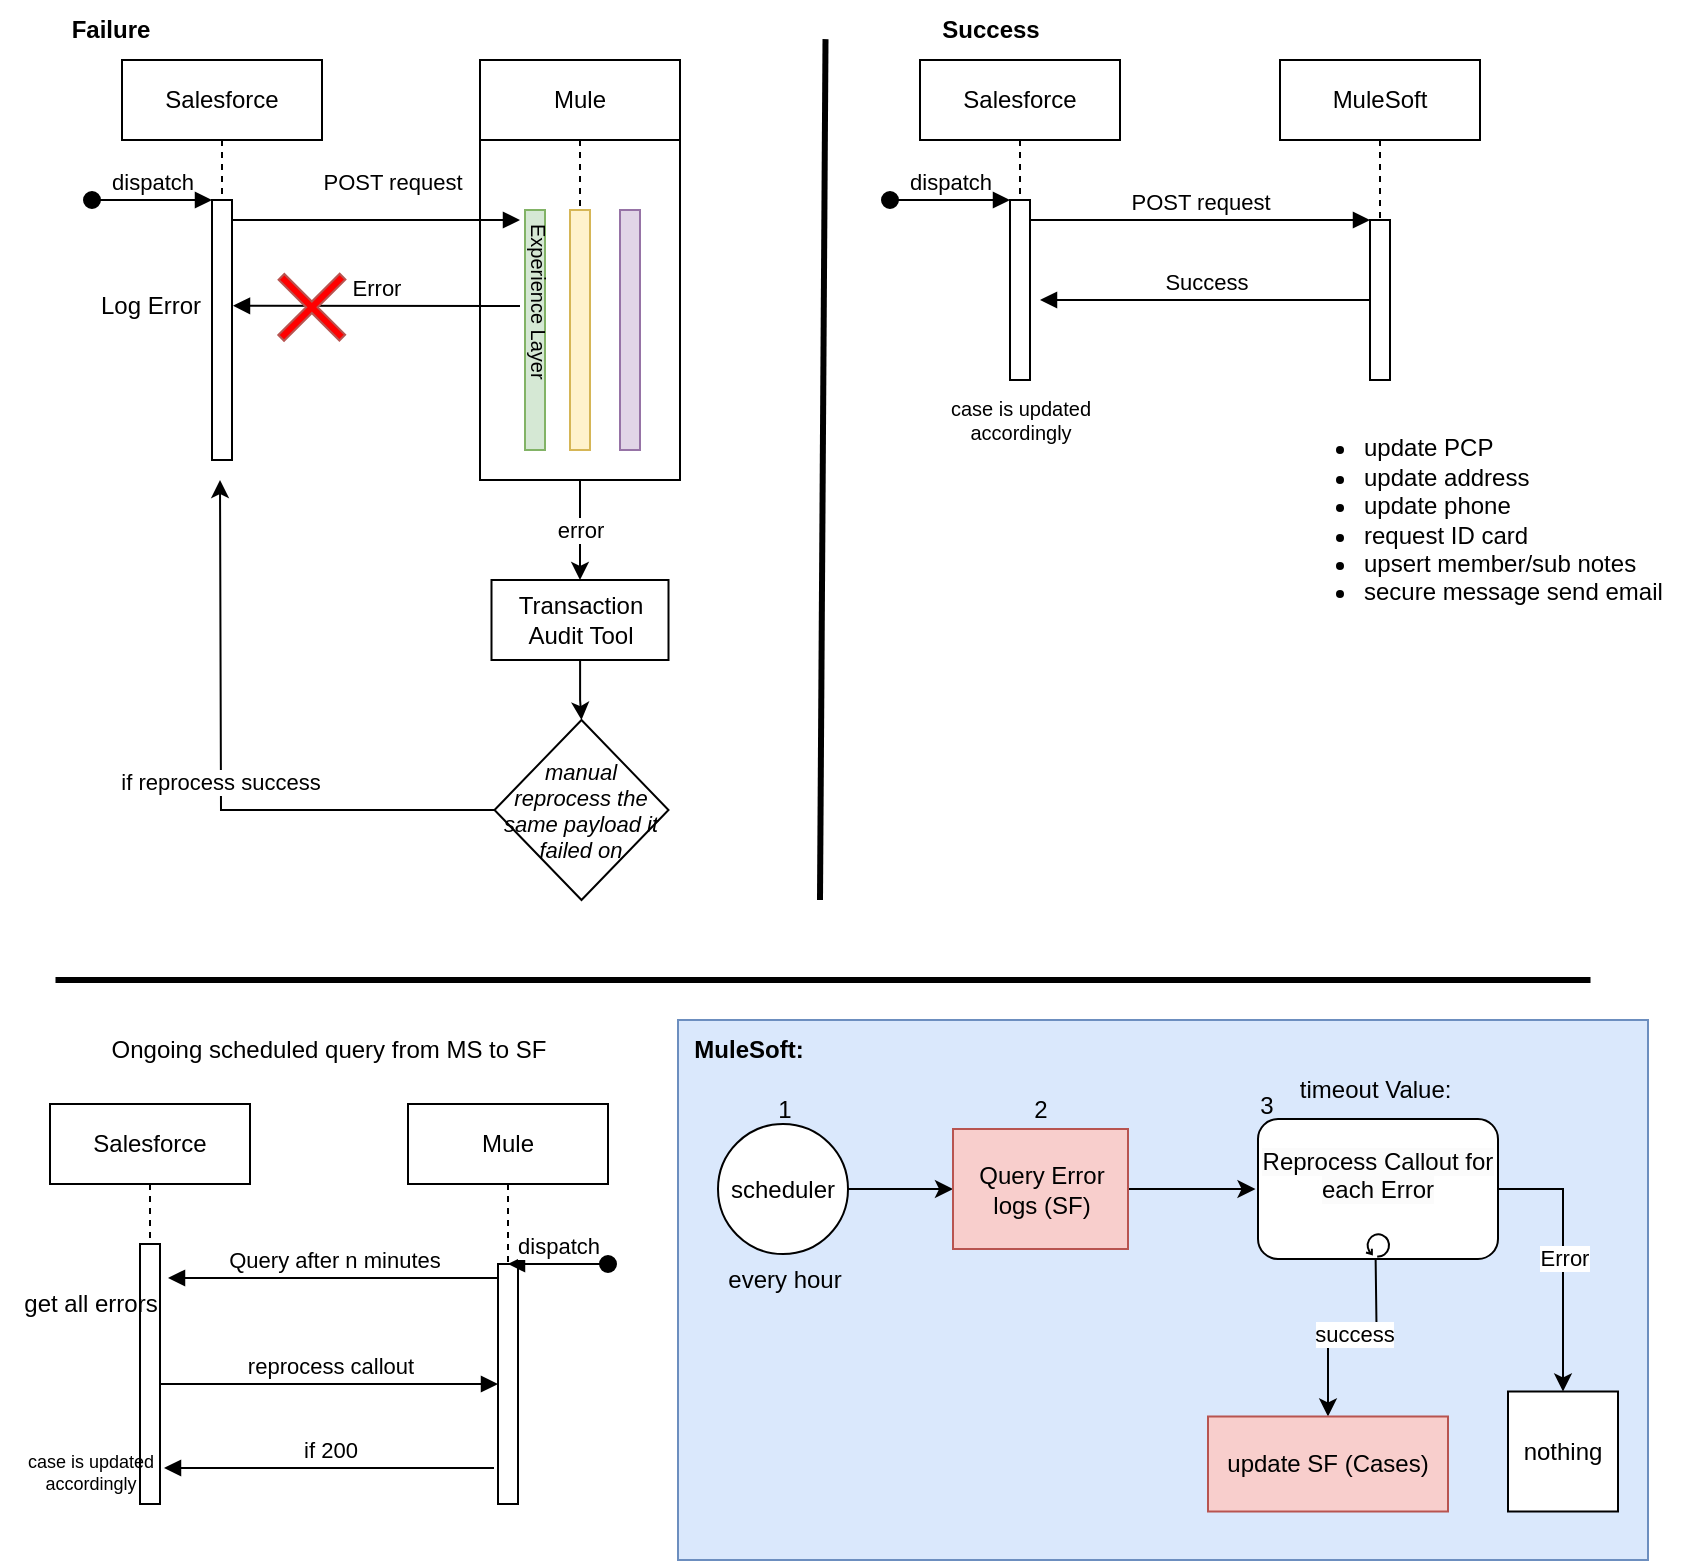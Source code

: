 <mxfile version="24.8.8">
  <diagram name="Page-1" id="2YBvvXClWsGukQMizWep">
    <mxGraphModel dx="1434" dy="866" grid="1" gridSize="10" guides="1" tooltips="1" connect="1" arrows="1" fold="1" page="1" pageScale="1" pageWidth="850" pageHeight="1100" math="0" shadow="0">
      <root>
        <mxCell id="0" />
        <mxCell id="1" parent="0" />
        <mxCell id="eO6LwxHsAXZTuJflmftO-9" value="error" style="edgeStyle=orthogonalEdgeStyle;rounded=0;orthogonalLoop=1;jettySize=auto;html=1;entryX=0.5;entryY=0;entryDx=0;entryDy=0;" parent="1" source="eO6LwxHsAXZTuJflmftO-7" target="eO6LwxHsAXZTuJflmftO-3" edge="1">
          <mxGeometry relative="1" as="geometry" />
        </mxCell>
        <mxCell id="eO6LwxHsAXZTuJflmftO-7" value="" style="rounded=0;whiteSpace=wrap;html=1;" parent="1" vertex="1">
          <mxGeometry x="240" y="80" width="100" height="170" as="geometry" />
        </mxCell>
        <mxCell id="xEmHOwXSVzhgVvcO0kzN-15" value="" style="rounded=0;whiteSpace=wrap;html=1;fillColor=#dae8fc;strokeColor=#6c8ebf;" parent="1" vertex="1">
          <mxGeometry x="339" y="520" width="485" height="270" as="geometry" />
        </mxCell>
        <mxCell id="aM9ryv3xv72pqoxQDRHE-1" value="Salesforce" style="shape=umlLifeline;perimeter=lifelinePerimeter;whiteSpace=wrap;html=1;container=0;dropTarget=0;collapsible=0;recursiveResize=0;outlineConnect=0;portConstraint=eastwest;newEdgeStyle={&quot;edgeStyle&quot;:&quot;elbowEdgeStyle&quot;,&quot;elbow&quot;:&quot;vertical&quot;,&quot;curved&quot;:0,&quot;rounded&quot;:0};" parent="1" vertex="1">
          <mxGeometry x="61" y="40" width="100" height="200" as="geometry" />
        </mxCell>
        <mxCell id="aM9ryv3xv72pqoxQDRHE-2" value="" style="html=1;points=[];perimeter=orthogonalPerimeter;outlineConnect=0;targetShapes=umlLifeline;portConstraint=eastwest;newEdgeStyle={&quot;edgeStyle&quot;:&quot;elbowEdgeStyle&quot;,&quot;elbow&quot;:&quot;vertical&quot;,&quot;curved&quot;:0,&quot;rounded&quot;:0};" parent="aM9ryv3xv72pqoxQDRHE-1" vertex="1">
          <mxGeometry x="45" y="70" width="10" height="130" as="geometry" />
        </mxCell>
        <mxCell id="aM9ryv3xv72pqoxQDRHE-3" value="dispatch" style="html=1;verticalAlign=bottom;startArrow=oval;endArrow=block;startSize=8;edgeStyle=elbowEdgeStyle;elbow=vertical;curved=0;rounded=0;" parent="aM9ryv3xv72pqoxQDRHE-1" target="aM9ryv3xv72pqoxQDRHE-2" edge="1">
          <mxGeometry relative="1" as="geometry">
            <mxPoint x="-15" y="70" as="sourcePoint" />
          </mxGeometry>
        </mxCell>
        <mxCell id="aM9ryv3xv72pqoxQDRHE-5" value="Mule" style="shape=umlLifeline;perimeter=lifelinePerimeter;whiteSpace=wrap;html=1;container=0;dropTarget=0;collapsible=0;recursiveResize=0;outlineConnect=0;portConstraint=eastwest;newEdgeStyle={&quot;edgeStyle&quot;:&quot;elbowEdgeStyle&quot;,&quot;elbow&quot;:&quot;vertical&quot;,&quot;curved&quot;:0,&quot;rounded&quot;:0};" parent="1" vertex="1">
          <mxGeometry x="240" y="40" width="100" height="190" as="geometry" />
        </mxCell>
        <mxCell id="aM9ryv3xv72pqoxQDRHE-6" value="Experience Layer" style="html=1;points=[];perimeter=orthogonalPerimeter;outlineConnect=0;targetShapes=umlLifeline;portConstraint=eastwest;newEdgeStyle={&quot;edgeStyle&quot;:&quot;elbowEdgeStyle&quot;,&quot;elbow&quot;:&quot;vertical&quot;,&quot;curved&quot;:0,&quot;rounded&quot;:0};fillColor=#d5e8d4;strokeColor=#82b366;flipH=1;flipV=1;textDirection=vertical-lr;verticalAlign=top;fontSize=10;align=center;" parent="aM9ryv3xv72pqoxQDRHE-5" vertex="1">
          <mxGeometry x="22.5" y="75" width="10" height="120" as="geometry" />
        </mxCell>
        <mxCell id="eO6LwxHsAXZTuJflmftO-1" value="" style="html=1;points=[];perimeter=orthogonalPerimeter;outlineConnect=0;targetShapes=umlLifeline;portConstraint=eastwest;newEdgeStyle={&quot;edgeStyle&quot;:&quot;elbowEdgeStyle&quot;,&quot;elbow&quot;:&quot;vertical&quot;,&quot;curved&quot;:0,&quot;rounded&quot;:0};fillColor=#fff2cc;strokeColor=#d6b656;" parent="aM9ryv3xv72pqoxQDRHE-5" vertex="1">
          <mxGeometry x="45" y="75" width="10" height="120" as="geometry" />
        </mxCell>
        <mxCell id="eO6LwxHsAXZTuJflmftO-2" value="" style="html=1;points=[];perimeter=orthogonalPerimeter;outlineConnect=0;targetShapes=umlLifeline;portConstraint=eastwest;newEdgeStyle={&quot;edgeStyle&quot;:&quot;elbowEdgeStyle&quot;,&quot;elbow&quot;:&quot;vertical&quot;,&quot;curved&quot;:0,&quot;rounded&quot;:0};fillColor=#e1d5e7;strokeColor=#9673a6;" parent="aM9ryv3xv72pqoxQDRHE-5" vertex="1">
          <mxGeometry x="70" y="75" width="10" height="120" as="geometry" />
        </mxCell>
        <mxCell id="aM9ryv3xv72pqoxQDRHE-7" value="POST request" style="html=1;verticalAlign=bottom;endArrow=block;edgeStyle=elbowEdgeStyle;elbow=vertical;curved=0;rounded=0;" parent="1" source="aM9ryv3xv72pqoxQDRHE-2" edge="1">
          <mxGeometry x="0.112" y="10" relative="1" as="geometry">
            <mxPoint x="215" y="130" as="sourcePoint" />
            <Array as="points">
              <mxPoint x="200" y="120" />
            </Array>
            <mxPoint x="260" y="120" as="targetPoint" />
            <mxPoint as="offset" />
          </mxGeometry>
        </mxCell>
        <mxCell id="aM9ryv3xv72pqoxQDRHE-9" value="Error" style="html=1;verticalAlign=bottom;endArrow=block;edgeStyle=elbowEdgeStyle;elbow=vertical;curved=0;rounded=0;" parent="1" edge="1">
          <mxGeometry relative="1" as="geometry">
            <mxPoint x="260" y="163" as="sourcePoint" />
            <Array as="points">
              <mxPoint x="206.5" y="162.88" />
            </Array>
            <mxPoint x="116.5" y="162.88" as="targetPoint" />
          </mxGeometry>
        </mxCell>
        <mxCell id="5-LlZd3Is8r0wKju0mss-1" value="&lt;ul&gt;&lt;li&gt;update PCP&lt;/li&gt;&lt;li&gt;update address&lt;/li&gt;&lt;li&gt;update phone&lt;/li&gt;&lt;li&gt;request ID card&lt;/li&gt;&lt;li&gt;upsert member/sub notes&lt;/li&gt;&lt;li&gt;secure message send email&lt;/li&gt;&lt;/ul&gt;" style="text;html=1;align=left;verticalAlign=middle;resizable=0;points=[];autosize=1;strokeColor=none;fillColor=none;" parent="1" vertex="1">
          <mxGeometry x="640" y="210" width="210" height="120" as="geometry" />
        </mxCell>
        <mxCell id="YPPJ2A2amINfqLARDPHf-1" value="Log Error" style="text;html=1;align=center;verticalAlign=middle;resizable=0;points=[];autosize=1;strokeColor=none;fillColor=none;" parent="1" vertex="1">
          <mxGeometry x="40" y="148" width="70" height="30" as="geometry" />
        </mxCell>
        <mxCell id="YPPJ2A2amINfqLARDPHf-3" value="Salesforce" style="shape=umlLifeline;perimeter=lifelinePerimeter;whiteSpace=wrap;html=1;container=0;dropTarget=0;collapsible=0;recursiveResize=0;outlineConnect=0;portConstraint=eastwest;newEdgeStyle={&quot;edgeStyle&quot;:&quot;elbowEdgeStyle&quot;,&quot;elbow&quot;:&quot;vertical&quot;,&quot;curved&quot;:0,&quot;rounded&quot;:0};" parent="1" vertex="1">
          <mxGeometry x="25" y="562" width="100" height="200" as="geometry" />
        </mxCell>
        <mxCell id="YPPJ2A2amINfqLARDPHf-4" value="" style="html=1;points=[];perimeter=orthogonalPerimeter;outlineConnect=0;targetShapes=umlLifeline;portConstraint=eastwest;newEdgeStyle={&quot;edgeStyle&quot;:&quot;elbowEdgeStyle&quot;,&quot;elbow&quot;:&quot;vertical&quot;,&quot;curved&quot;:0,&quot;rounded&quot;:0};" parent="YPPJ2A2amINfqLARDPHf-3" vertex="1">
          <mxGeometry x="45" y="70" width="10" height="130" as="geometry" />
        </mxCell>
        <mxCell id="YPPJ2A2amINfqLARDPHf-6" value="Mule" style="shape=umlLifeline;perimeter=lifelinePerimeter;whiteSpace=wrap;html=1;container=0;dropTarget=0;collapsible=0;recursiveResize=0;outlineConnect=0;portConstraint=eastwest;newEdgeStyle={&quot;edgeStyle&quot;:&quot;elbowEdgeStyle&quot;,&quot;elbow&quot;:&quot;vertical&quot;,&quot;curved&quot;:0,&quot;rounded&quot;:0};" parent="1" vertex="1">
          <mxGeometry x="204" y="562" width="100" height="200" as="geometry" />
        </mxCell>
        <mxCell id="YPPJ2A2amINfqLARDPHf-7" value="" style="html=1;points=[];perimeter=orthogonalPerimeter;outlineConnect=0;targetShapes=umlLifeline;portConstraint=eastwest;newEdgeStyle={&quot;edgeStyle&quot;:&quot;elbowEdgeStyle&quot;,&quot;elbow&quot;:&quot;vertical&quot;,&quot;curved&quot;:0,&quot;rounded&quot;:0};" parent="YPPJ2A2amINfqLARDPHf-6" vertex="1">
          <mxGeometry x="45" y="80" width="10" height="120" as="geometry" />
        </mxCell>
        <mxCell id="YPPJ2A2amINfqLARDPHf-8" value="reprocess callout" style="html=1;verticalAlign=bottom;endArrow=block;edgeStyle=elbowEdgeStyle;elbow=vertical;curved=0;rounded=0;" parent="1" edge="1">
          <mxGeometry relative="1" as="geometry">
            <mxPoint x="80" y="702" as="sourcePoint" />
            <Array as="points">
              <mxPoint x="164" y="702" />
            </Array>
            <mxPoint x="249" y="702" as="targetPoint" />
          </mxGeometry>
        </mxCell>
        <mxCell id="YPPJ2A2amINfqLARDPHf-9" value="Query after n minutes" style="html=1;verticalAlign=bottom;endArrow=block;edgeStyle=elbowEdgeStyle;elbow=vertical;curved=0;rounded=0;" parent="1" edge="1">
          <mxGeometry relative="1" as="geometry">
            <mxPoint x="249" y="649" as="sourcePoint" />
            <Array as="points">
              <mxPoint x="174" y="649" />
            </Array>
            <mxPoint x="84" y="649.0" as="targetPoint" />
          </mxGeometry>
        </mxCell>
        <mxCell id="YPPJ2A2amINfqLARDPHf-10" value="get all errors" style="text;html=1;align=center;verticalAlign=middle;resizable=0;points=[];autosize=1;strokeColor=none;fillColor=none;" parent="1" vertex="1">
          <mxGeometry y="647" width="90" height="30" as="geometry" />
        </mxCell>
        <mxCell id="YPPJ2A2amINfqLARDPHf-11" value="dispatch" style="html=1;verticalAlign=bottom;startArrow=oval;endArrow=block;startSize=8;edgeStyle=elbowEdgeStyle;elbow=vertical;curved=0;rounded=0;" parent="1" target="YPPJ2A2amINfqLARDPHf-6" edge="1">
          <mxGeometry relative="1" as="geometry">
            <mxPoint x="304" y="642" as="sourcePoint" />
            <mxPoint x="364" y="642" as="targetPoint" />
          </mxGeometry>
        </mxCell>
        <mxCell id="YPPJ2A2amINfqLARDPHf-12" value="if 200" style="html=1;verticalAlign=bottom;endArrow=block;edgeStyle=elbowEdgeStyle;elbow=vertical;curved=0;rounded=0;" parent="1" edge="1">
          <mxGeometry relative="1" as="geometry">
            <mxPoint x="247" y="744" as="sourcePoint" />
            <Array as="points">
              <mxPoint x="172" y="744" />
            </Array>
            <mxPoint x="82" y="744.0" as="targetPoint" />
          </mxGeometry>
        </mxCell>
        <mxCell id="xEmHOwXSVzhgVvcO0kzN-1" value="case is updated&lt;div style=&quot;font-size: 9px;&quot;&gt;accordingly&lt;/div&gt;" style="text;html=1;align=center;verticalAlign=middle;resizable=0;points=[];autosize=1;strokeColor=none;fillColor=none;fontSize=9;" parent="1" vertex="1">
          <mxGeometry y="725.75" width="90" height="40" as="geometry" />
        </mxCell>
        <mxCell id="xEmHOwXSVzhgVvcO0kzN-2" value="Ongoing scheduled query from MS to SF" style="text;html=1;align=center;verticalAlign=middle;resizable=0;points=[];autosize=1;strokeColor=none;fillColor=none;" parent="1" vertex="1">
          <mxGeometry x="44" y="520" width="240" height="30" as="geometry" />
        </mxCell>
        <mxCell id="xEmHOwXSVzhgVvcO0kzN-6" value="" style="edgeStyle=orthogonalEdgeStyle;rounded=0;orthogonalLoop=1;jettySize=auto;html=1;" parent="1" source="xEmHOwXSVzhgVvcO0kzN-3" target="xEmHOwXSVzhgVvcO0kzN-5" edge="1">
          <mxGeometry relative="1" as="geometry" />
        </mxCell>
        <mxCell id="xEmHOwXSVzhgVvcO0kzN-3" value="scheduler" style="ellipse;whiteSpace=wrap;html=1;aspect=fixed;" parent="1" vertex="1">
          <mxGeometry x="359" y="572" width="65" height="65" as="geometry" />
        </mxCell>
        <mxCell id="xEmHOwXSVzhgVvcO0kzN-8" value="" style="edgeStyle=orthogonalEdgeStyle;rounded=0;orthogonalLoop=1;jettySize=auto;html=1;" parent="1" source="xEmHOwXSVzhgVvcO0kzN-5" edge="1">
          <mxGeometry relative="1" as="geometry">
            <mxPoint x="627.75" y="604.5" as="targetPoint" />
          </mxGeometry>
        </mxCell>
        <mxCell id="xEmHOwXSVzhgVvcO0kzN-5" value="Query Error logs (SF)" style="whiteSpace=wrap;html=1;fillColor=#f8cecc;strokeColor=#b85450;" parent="1" vertex="1">
          <mxGeometry x="476.5" y="574.5" width="87.5" height="60" as="geometry" />
        </mxCell>
        <mxCell id="xEmHOwXSVzhgVvcO0kzN-11" value="success" style="edgeStyle=orthogonalEdgeStyle;rounded=0;orthogonalLoop=1;jettySize=auto;html=1;" parent="1" target="xEmHOwXSVzhgVvcO0kzN-10" edge="1">
          <mxGeometry relative="1" as="geometry">
            <mxPoint x="687.75" y="634.5" as="sourcePoint" />
          </mxGeometry>
        </mxCell>
        <mxCell id="xEmHOwXSVzhgVvcO0kzN-9" value="MuleSoft:" style="text;html=1;align=center;verticalAlign=middle;resizable=0;points=[];autosize=1;strokeColor=none;fillColor=none;fontStyle=1" parent="1" vertex="1">
          <mxGeometry x="339" y="520" width="70" height="30" as="geometry" />
        </mxCell>
        <mxCell id="xEmHOwXSVzhgVvcO0kzN-10" value="update SF (Cases)" style="whiteSpace=wrap;html=1;fillColor=#f8cecc;strokeColor=#b85450;" parent="1" vertex="1">
          <mxGeometry x="604" y="718.25" width="120" height="47.5" as="geometry" />
        </mxCell>
        <mxCell id="xEmHOwXSVzhgVvcO0kzN-14" value="Error" style="edgeStyle=orthogonalEdgeStyle;rounded=0;orthogonalLoop=1;jettySize=auto;html=1;" parent="1" source="xEmHOwXSVzhgVvcO0kzN-12" target="xEmHOwXSVzhgVvcO0kzN-13" edge="1">
          <mxGeometry relative="1" as="geometry" />
        </mxCell>
        <mxCell id="xEmHOwXSVzhgVvcO0kzN-12" value="&#xa;&lt;span style=&quot;color: rgb(0, 0, 0); font-family: Helvetica; font-size: 12px; font-style: normal; font-variant-ligatures: normal; font-variant-caps: normal; font-weight: 400; letter-spacing: normal; orphans: 2; text-align: center; text-indent: 0px; text-transform: none; widows: 2; word-spacing: 0px; -webkit-text-stroke-width: 0px; white-space: normal; background-color: rgb(251, 251, 251); text-decoration-thickness: initial; text-decoration-style: initial; text-decoration-color: initial; display: inline !important; float: none;&quot;&gt;Reprocess Callout for each Error&lt;/span&gt;&#xa;&#xa;" style="points=[[0.25,0,0],[0.5,0,0],[0.75,0,0],[1,0.25,0],[1,0.5,0],[1,0.75,0],[0.75,1,0],[0.5,1,0],[0.25,1,0],[0,0.75,0],[0,0.5,0],[0,0.25,0]];shape=mxgraph.bpmn.task;whiteSpace=wrap;rectStyle=rounded;size=10;html=1;container=1;expand=0;collapsible=0;taskMarker=abstract;isLoopStandard=1;" parent="1" vertex="1">
          <mxGeometry x="629" y="569.5" width="120" height="70" as="geometry" />
        </mxCell>
        <mxCell id="xEmHOwXSVzhgVvcO0kzN-13" value="nothing" style="whiteSpace=wrap;html=1;" parent="1" vertex="1">
          <mxGeometry x="754" y="705.75" width="55" height="60" as="geometry" />
        </mxCell>
        <mxCell id="xEmHOwXSVzhgVvcO0kzN-16" value="every hour" style="text;html=1;align=center;verticalAlign=middle;resizable=0;points=[];autosize=1;strokeColor=none;fillColor=none;" parent="1" vertex="1">
          <mxGeometry x="351.5" y="634.5" width="80" height="30" as="geometry" />
        </mxCell>
        <mxCell id="xEmHOwXSVzhgVvcO0kzN-17" value="1" style="text;html=1;align=center;verticalAlign=middle;resizable=0;points=[];autosize=1;strokeColor=none;fillColor=none;" parent="1" vertex="1">
          <mxGeometry x="376.5" y="550" width="30" height="30" as="geometry" />
        </mxCell>
        <mxCell id="xEmHOwXSVzhgVvcO0kzN-18" value="2" style="text;html=1;align=center;verticalAlign=middle;resizable=0;points=[];autosize=1;strokeColor=none;fillColor=none;" parent="1" vertex="1">
          <mxGeometry x="505.25" y="550" width="30" height="30" as="geometry" />
        </mxCell>
        <mxCell id="xEmHOwXSVzhgVvcO0kzN-19" value="3" style="text;html=1;align=center;verticalAlign=middle;resizable=0;points=[];autosize=1;strokeColor=none;fillColor=none;" parent="1" vertex="1">
          <mxGeometry x="617.5" y="548" width="30" height="30" as="geometry" />
        </mxCell>
        <mxCell id="0DmYjJL-NzRrPofvd2zS-1" value="Salesforce" style="shape=umlLifeline;perimeter=lifelinePerimeter;whiteSpace=wrap;html=1;container=0;dropTarget=0;collapsible=0;recursiveResize=0;outlineConnect=0;portConstraint=eastwest;newEdgeStyle={&quot;edgeStyle&quot;:&quot;elbowEdgeStyle&quot;,&quot;elbow&quot;:&quot;vertical&quot;,&quot;curved&quot;:0,&quot;rounded&quot;:0};" parent="1" vertex="1">
          <mxGeometry x="460" y="40" width="100" height="160" as="geometry" />
        </mxCell>
        <mxCell id="0DmYjJL-NzRrPofvd2zS-2" value="" style="html=1;points=[];perimeter=orthogonalPerimeter;outlineConnect=0;targetShapes=umlLifeline;portConstraint=eastwest;newEdgeStyle={&quot;edgeStyle&quot;:&quot;elbowEdgeStyle&quot;,&quot;elbow&quot;:&quot;vertical&quot;,&quot;curved&quot;:0,&quot;rounded&quot;:0};" parent="0DmYjJL-NzRrPofvd2zS-1" vertex="1">
          <mxGeometry x="45" y="70" width="10" height="90" as="geometry" />
        </mxCell>
        <mxCell id="0DmYjJL-NzRrPofvd2zS-3" value="dispatch" style="html=1;verticalAlign=bottom;startArrow=oval;endArrow=block;startSize=8;edgeStyle=elbowEdgeStyle;elbow=vertical;curved=0;rounded=0;" parent="0DmYjJL-NzRrPofvd2zS-1" target="0DmYjJL-NzRrPofvd2zS-2" edge="1">
          <mxGeometry relative="1" as="geometry">
            <mxPoint x="-15" y="70" as="sourcePoint" />
          </mxGeometry>
        </mxCell>
        <mxCell id="0DmYjJL-NzRrPofvd2zS-4" value="MuleSoft" style="shape=umlLifeline;perimeter=lifelinePerimeter;whiteSpace=wrap;html=1;container=0;dropTarget=0;collapsible=0;recursiveResize=0;outlineConnect=0;portConstraint=eastwest;newEdgeStyle={&quot;edgeStyle&quot;:&quot;elbowEdgeStyle&quot;,&quot;elbow&quot;:&quot;vertical&quot;,&quot;curved&quot;:0,&quot;rounded&quot;:0};" parent="1" vertex="1">
          <mxGeometry x="640" y="40" width="100" height="160" as="geometry" />
        </mxCell>
        <mxCell id="0DmYjJL-NzRrPofvd2zS-5" value="" style="html=1;points=[];perimeter=orthogonalPerimeter;outlineConnect=0;targetShapes=umlLifeline;portConstraint=eastwest;newEdgeStyle={&quot;edgeStyle&quot;:&quot;elbowEdgeStyle&quot;,&quot;elbow&quot;:&quot;vertical&quot;,&quot;curved&quot;:0,&quot;rounded&quot;:0};" parent="0DmYjJL-NzRrPofvd2zS-4" vertex="1">
          <mxGeometry x="45" y="80" width="10" height="80" as="geometry" />
        </mxCell>
        <mxCell id="0DmYjJL-NzRrPofvd2zS-6" value="POST request" style="html=1;verticalAlign=bottom;endArrow=block;edgeStyle=elbowEdgeStyle;elbow=vertical;curved=0;rounded=0;" parent="1" source="0DmYjJL-NzRrPofvd2zS-2" target="0DmYjJL-NzRrPofvd2zS-5" edge="1">
          <mxGeometry relative="1" as="geometry">
            <mxPoint x="615" y="130" as="sourcePoint" />
            <Array as="points">
              <mxPoint x="600" y="120" />
            </Array>
          </mxGeometry>
        </mxCell>
        <mxCell id="0DmYjJL-NzRrPofvd2zS-7" value="Success" style="html=1;verticalAlign=bottom;endArrow=block;edgeStyle=elbowEdgeStyle;elbow=vertical;curved=0;rounded=0;" parent="1" source="0DmYjJL-NzRrPofvd2zS-5" edge="1">
          <mxGeometry relative="1" as="geometry">
            <mxPoint x="595" y="160" as="sourcePoint" />
            <Array as="points">
              <mxPoint x="610" y="160" />
            </Array>
            <mxPoint x="520" y="160.0" as="targetPoint" />
          </mxGeometry>
        </mxCell>
        <mxCell id="0DmYjJL-NzRrPofvd2zS-9" value="case is updated&lt;div style=&quot;font-size: 10px;&quot;&gt;accordingly&lt;/div&gt;" style="text;html=1;align=center;verticalAlign=middle;resizable=0;points=[];autosize=1;strokeColor=none;fillColor=none;fontSize=10;" parent="1" vertex="1">
          <mxGeometry x="465" y="200" width="90" height="40" as="geometry" />
        </mxCell>
        <mxCell id="QZd7ewheR5EOT-rtoMpb-1" value="&lt;b&gt;Failure&lt;/b&gt;" style="text;html=1;align=center;verticalAlign=middle;resizable=0;points=[];autosize=1;strokeColor=none;fillColor=none;" parent="1" vertex="1">
          <mxGeometry x="25" y="10" width="60" height="30" as="geometry" />
        </mxCell>
        <mxCell id="QZd7ewheR5EOT-rtoMpb-2" value="&lt;b&gt;Success&lt;/b&gt;" style="text;html=1;align=center;verticalAlign=middle;resizable=0;points=[];autosize=1;strokeColor=none;fillColor=none;" parent="1" vertex="1">
          <mxGeometry x="460" y="10" width="70" height="30" as="geometry" />
        </mxCell>
        <mxCell id="QZd7ewheR5EOT-rtoMpb-3" value="" style="endArrow=none;html=1;rounded=0;strokeWidth=3;" parent="1" edge="1">
          <mxGeometry width="50" height="50" relative="1" as="geometry">
            <mxPoint x="27.75" y="500" as="sourcePoint" />
            <mxPoint x="795.25" y="500" as="targetPoint" />
          </mxGeometry>
        </mxCell>
        <mxCell id="QZd7ewheR5EOT-rtoMpb-4" value="timeout Value:&amp;nbsp;" style="text;html=1;align=center;verticalAlign=middle;resizable=0;points=[];autosize=1;strokeColor=none;fillColor=none;" parent="1" vertex="1">
          <mxGeometry x="639" y="539.5" width="100" height="30" as="geometry" />
        </mxCell>
        <mxCell id="eO6LwxHsAXZTuJflmftO-13" style="edgeStyle=orthogonalEdgeStyle;rounded=0;orthogonalLoop=1;jettySize=auto;html=1;entryX=0.5;entryY=0;entryDx=0;entryDy=0;" parent="1" source="eO6LwxHsAXZTuJflmftO-3" target="eO6LwxHsAXZTuJflmftO-12" edge="1">
          <mxGeometry relative="1" as="geometry" />
        </mxCell>
        <mxCell id="eO6LwxHsAXZTuJflmftO-3" value="Transaction Audit Tool" style="rounded=0;whiteSpace=wrap;html=1;" parent="1" vertex="1">
          <mxGeometry x="245.75" y="300" width="88.5" height="40" as="geometry" />
        </mxCell>
        <mxCell id="eO6LwxHsAXZTuJflmftO-10" value="" style="endArrow=none;html=1;rounded=0;strokeWidth=3;" parent="1" edge="1">
          <mxGeometry width="50" height="50" relative="1" as="geometry">
            <mxPoint x="412.75" y="29.57" as="sourcePoint" />
            <mxPoint x="410" y="460" as="targetPoint" />
          </mxGeometry>
        </mxCell>
        <mxCell id="eO6LwxHsAXZTuJflmftO-14" value="if reprocess success" style="edgeStyle=orthogonalEdgeStyle;rounded=0;orthogonalLoop=1;jettySize=auto;html=1;" parent="1" source="eO6LwxHsAXZTuJflmftO-12" edge="1">
          <mxGeometry relative="1" as="geometry">
            <mxPoint x="110" y="250" as="targetPoint" />
          </mxGeometry>
        </mxCell>
        <mxCell id="eO6LwxHsAXZTuJflmftO-12" value="&lt;i style=&quot;font-size: 11px;&quot;&gt;&lt;font style=&quot;font-size: 11px;&quot;&gt;manual&lt;/font&gt;&lt;/i&gt;&lt;div style=&quot;font-size: 11px;&quot;&gt;&lt;i&gt;&lt;font style=&quot;font-size: 11px;&quot;&gt;reprocess the same payload it failed on&lt;/font&gt;&lt;/i&gt;&lt;/div&gt;" style="rhombus;whiteSpace=wrap;html=1;" parent="1" vertex="1">
          <mxGeometry x="247.25" y="370" width="87" height="90" as="geometry" />
        </mxCell>
        <mxCell id="eO6LwxHsAXZTuJflmftO-18" value="" style="shape=cross;whiteSpace=wrap;html=1;fillColor=#FF0000;strokeColor=#b85450;rotation=-45;fontColor=#FF0000;size=0.094;" parent="1" vertex="1">
          <mxGeometry x="134.23" y="142.13" width="43.4" height="42.99" as="geometry" />
        </mxCell>
      </root>
    </mxGraphModel>
  </diagram>
</mxfile>
